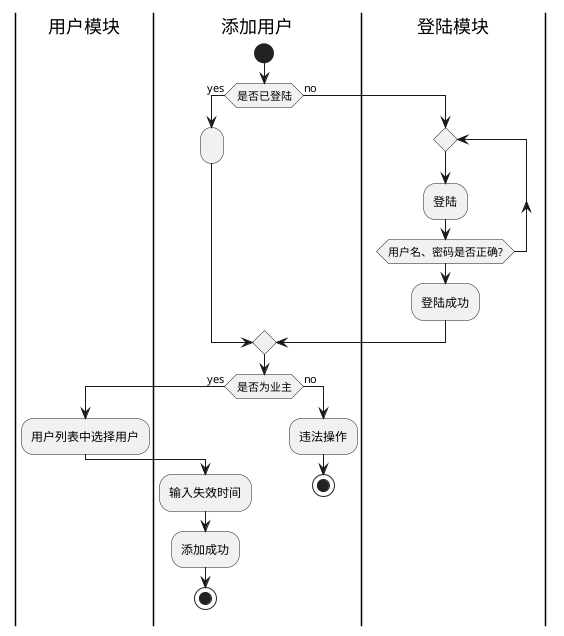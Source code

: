 @startuml

|用户模块|

|添加用户|
start
if (是否已登陆) then(yes)
:;
else(no)
|登陆模块|
  repeat
   :登陆;
   repeat while (用户名、密码是否正确?)
   :登陆成功;
   |添加用户|
endif
  if (是否为业主) then(yes)
   |用户模块|
  :用户列表中选择用户;
    |添加用户|
  :输入失效时间;
  :添加成功;
  stop
   |添加用户|
  else(no)
   :违法操作;
stop
@enduml